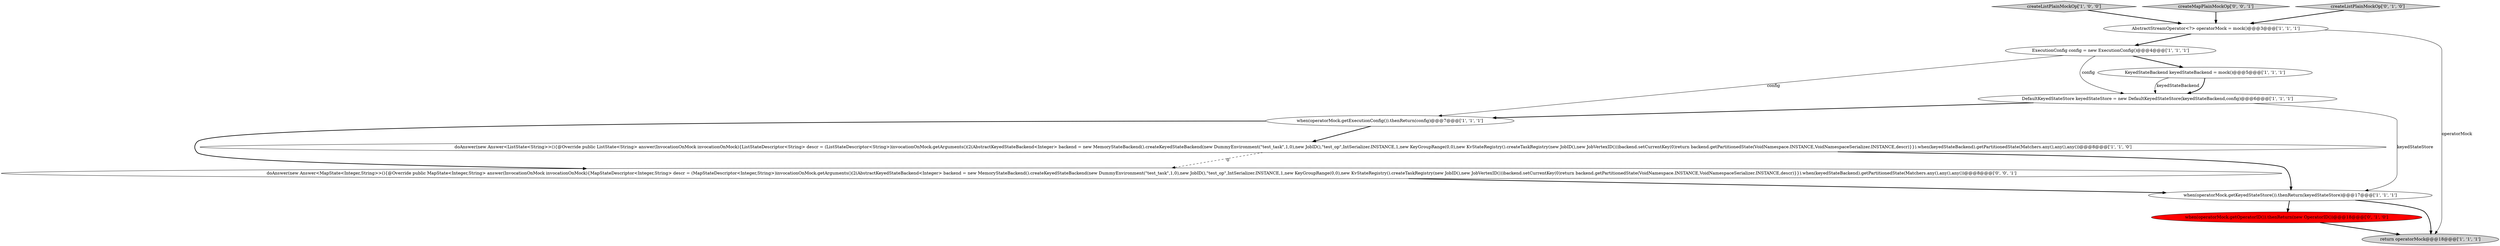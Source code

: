 digraph {
2 [style = filled, label = "createListPlainMockOp['1', '0', '0']", fillcolor = lightgray, shape = diamond image = "AAA0AAABBB1BBB"];
11 [style = filled, label = "doAnswer(new Answer<MapState<Integer,String>>(){@Override public MapState<Integer,String> answer(InvocationOnMock invocationOnMock){MapStateDescriptor<Integer,String> descr = (MapStateDescriptor<Integer,String>)invocationOnMock.getArguments()(2(AbstractKeyedStateBackend<Integer> backend = new MemoryStateBackend().createKeyedStateBackend(new DummyEnvironment(\"test_task\",1,0),new JobID(),\"test_op\",IntSerializer.INSTANCE,1,new KeyGroupRange(0,0),new KvStateRegistry().createTaskRegistry(new JobID(),new JobVertexID()))backend.setCurrentKey(0)return backend.getPartitionedState(VoidNamespace.INSTANCE,VoidNamespaceSerializer.INSTANCE,descr)}}).when(keyedStateBackend).getPartitionedState(Matchers.any(),any(),any())@@@8@@@['0', '0', '1']", fillcolor = white, shape = ellipse image = "AAA0AAABBB3BBB"];
5 [style = filled, label = "AbstractStreamOperator<?> operatorMock = mock()@@@3@@@['1', '1', '1']", fillcolor = white, shape = ellipse image = "AAA0AAABBB1BBB"];
12 [style = filled, label = "createMapPlainMockOp['0', '0', '1']", fillcolor = lightgray, shape = diamond image = "AAA0AAABBB3BBB"];
7 [style = filled, label = "doAnswer(new Answer<ListState<String>>(){@Override public ListState<String> answer(InvocationOnMock invocationOnMock){ListStateDescriptor<String> descr = (ListStateDescriptor<String>)invocationOnMock.getArguments()(2(AbstractKeyedStateBackend<Integer> backend = new MemoryStateBackend().createKeyedStateBackend(new DummyEnvironment(\"test_task\",1,0),new JobID(),\"test_op\",IntSerializer.INSTANCE,1,new KeyGroupRange(0,0),new KvStateRegistry().createTaskRegistry(new JobID(),new JobVertexID()))backend.setCurrentKey(0)return backend.getPartitionedState(VoidNamespace.INSTANCE,VoidNamespaceSerializer.INSTANCE,descr)}}).when(keyedStateBackend).getPartitionedState(Matchers.any(),any(),any())@@@8@@@['1', '1', '0']", fillcolor = white, shape = ellipse image = "AAA0AAABBB1BBB"];
6 [style = filled, label = "KeyedStateBackend keyedStateBackend = mock()@@@5@@@['1', '1', '1']", fillcolor = white, shape = ellipse image = "AAA0AAABBB1BBB"];
3 [style = filled, label = "ExecutionConfig config = new ExecutionConfig()@@@4@@@['1', '1', '1']", fillcolor = white, shape = ellipse image = "AAA0AAABBB1BBB"];
8 [style = filled, label = "when(operatorMock.getExecutionConfig()).thenReturn(config)@@@7@@@['1', '1', '1']", fillcolor = white, shape = ellipse image = "AAA0AAABBB1BBB"];
10 [style = filled, label = "createListPlainMockOp['0', '1', '0']", fillcolor = lightgray, shape = diamond image = "AAA0AAABBB2BBB"];
4 [style = filled, label = "when(operatorMock.getKeyedStateStore()).thenReturn(keyedStateStore)@@@17@@@['1', '1', '1']", fillcolor = white, shape = ellipse image = "AAA0AAABBB1BBB"];
1 [style = filled, label = "return operatorMock@@@18@@@['1', '1', '1']", fillcolor = lightgray, shape = ellipse image = "AAA0AAABBB1BBB"];
9 [style = filled, label = "when(operatorMock.getOperatorID()).thenReturn(new OperatorID())@@@18@@@['0', '1', '0']", fillcolor = red, shape = ellipse image = "AAA1AAABBB2BBB"];
0 [style = filled, label = "DefaultKeyedStateStore keyedStateStore = new DefaultKeyedStateStore(keyedStateBackend,config)@@@6@@@['1', '1', '1']", fillcolor = white, shape = ellipse image = "AAA0AAABBB1BBB"];
7->11 [style = dashed, label="0"];
5->3 [style = bold, label=""];
4->9 [style = bold, label=""];
3->6 [style = bold, label=""];
11->4 [style = bold, label=""];
4->1 [style = bold, label=""];
2->5 [style = bold, label=""];
6->0 [style = bold, label=""];
7->4 [style = bold, label=""];
10->5 [style = bold, label=""];
9->1 [style = bold, label=""];
12->5 [style = bold, label=""];
0->4 [style = solid, label="keyedStateStore"];
3->8 [style = solid, label="config"];
8->11 [style = bold, label=""];
5->1 [style = solid, label="operatorMock"];
3->0 [style = solid, label="config"];
6->0 [style = solid, label="keyedStateBackend"];
8->7 [style = bold, label=""];
0->8 [style = bold, label=""];
}
